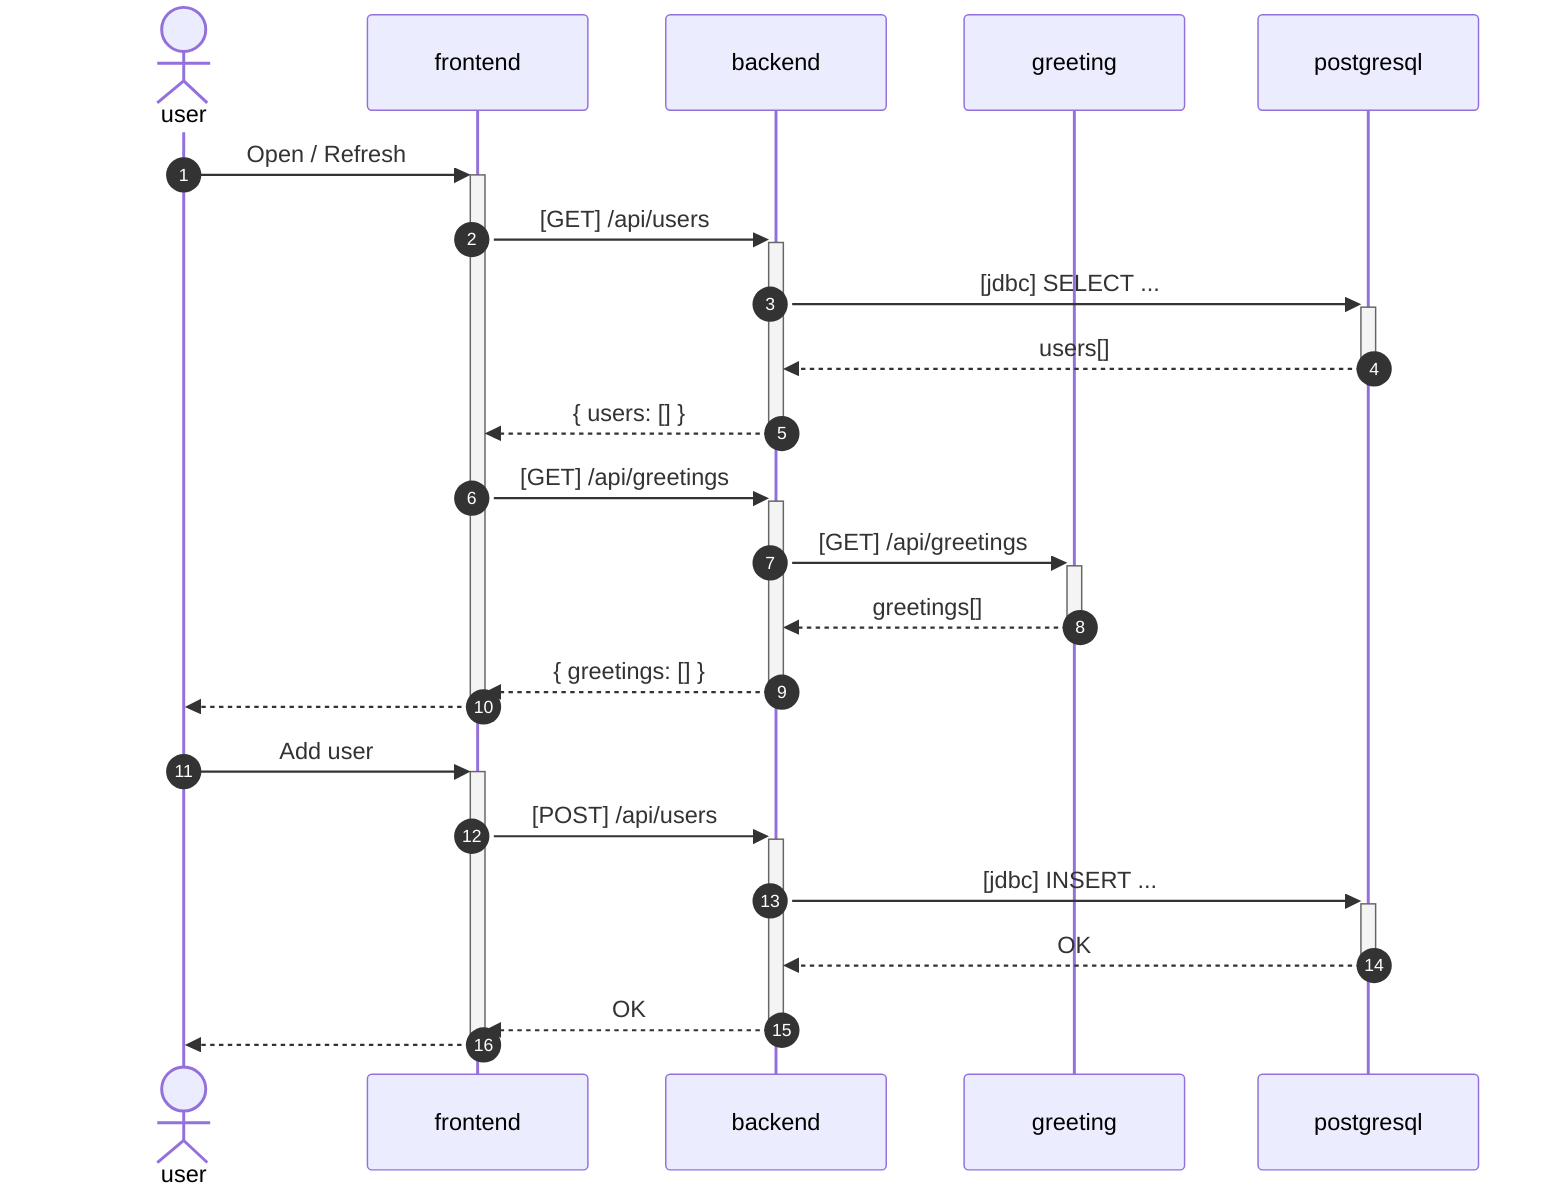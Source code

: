 sequenceDiagram
    autonumber; 
    
    actor usr as user
    participant ui as frontend
    participant bac as backend
    participant gr as greeting
    participant db as postgresql

    usr->>+ui: Open / Refresh
    ui->>+bac: [GET] /api/users 
    bac->>+db: [jdbc] SELECT ... 
    db-->>-bac: users[]
    bac-->>-ui: { users: [] }

    ui->>+bac: [GET] /api/greetings
    bac->>+gr: [GET] /api/greetings
    gr-->>-bac: greetings[]
    bac-->>-ui: { greetings: [] } 
    ui-->>-usr: 

    usr->>+ui: Add user
    ui->>+bac: [POST] /api/users 
    bac->>+db: [jdbc] INSERT ... 
    db-->>-bac: OK
    bac-->>-ui: OK
    ui-->>-usr: